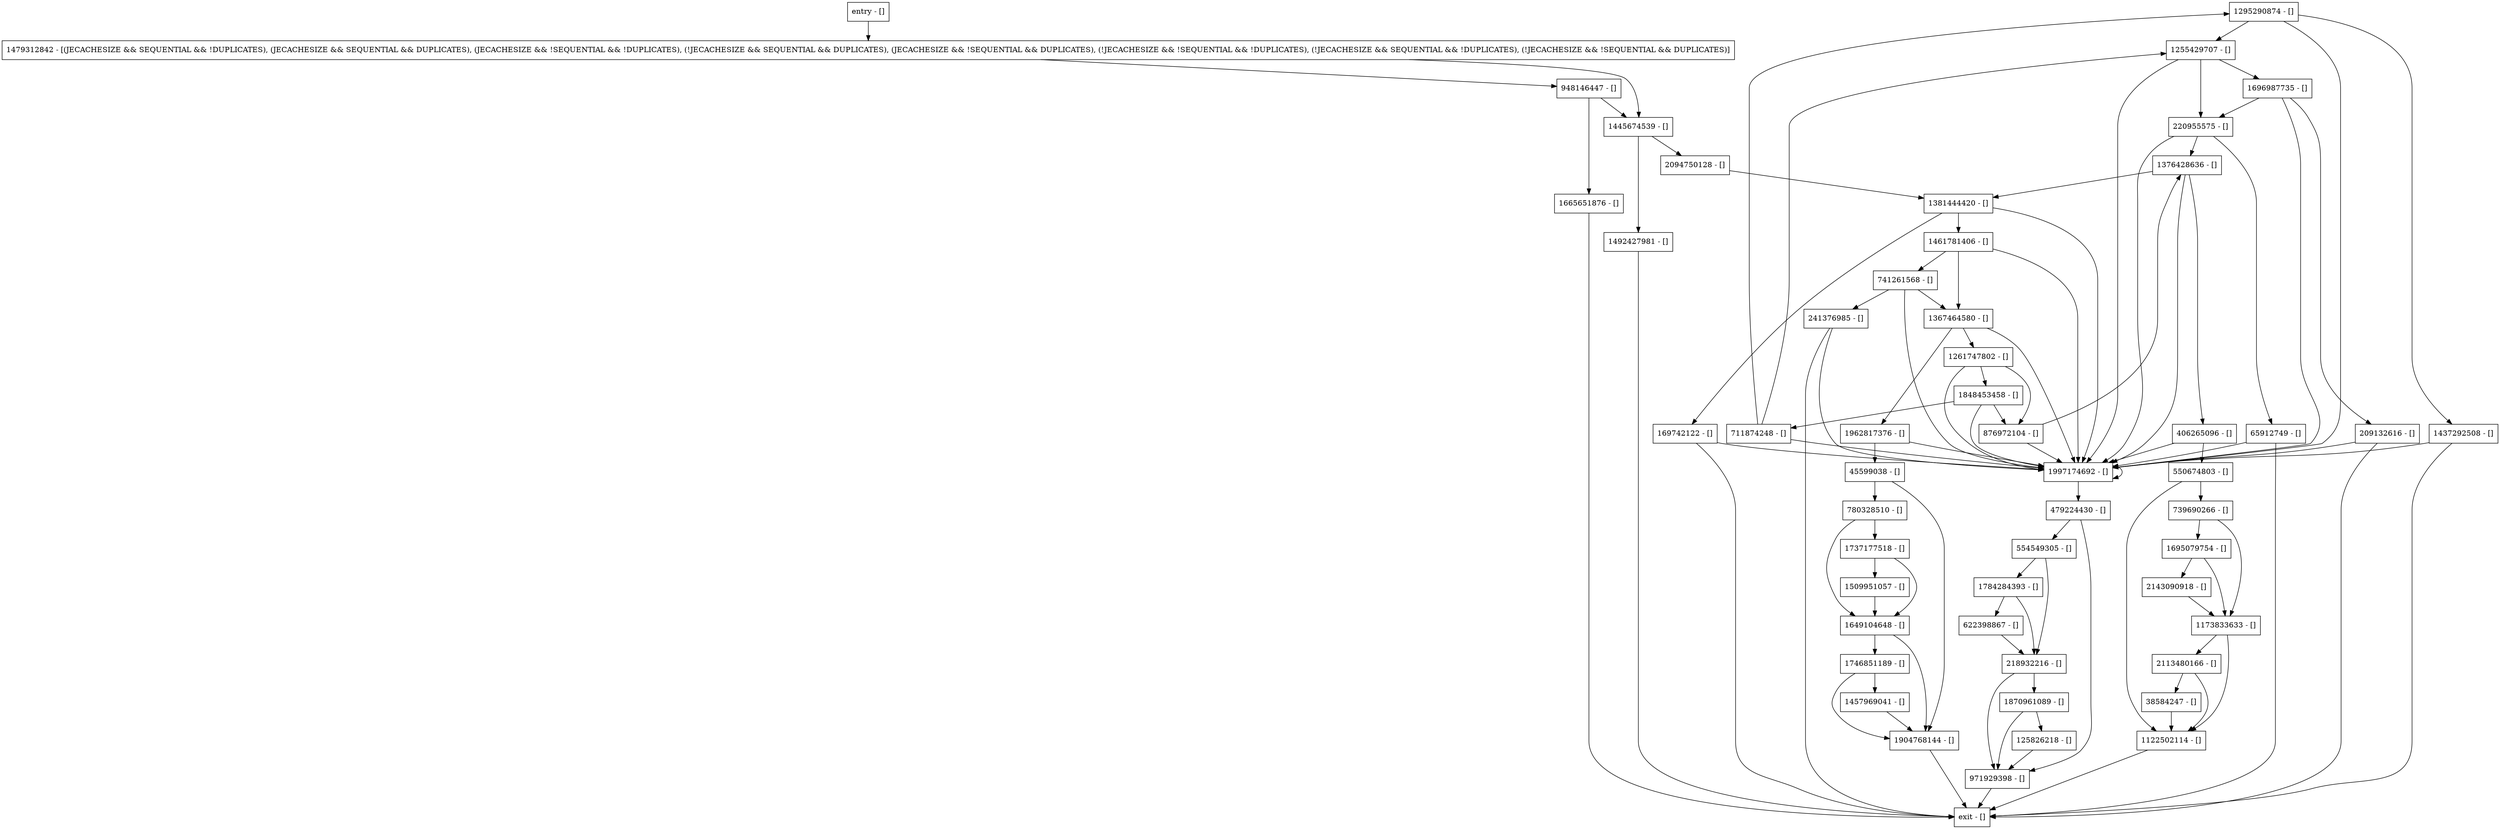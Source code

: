 digraph searchSplitsAllowed {
node [shape=record];
241376985 [label="241376985 - []"];
479224430 [label="479224430 - []"];
1962817376 [label="1962817376 - []"];
1784284393 [label="1784284393 - []"];
1437292508 [label="1437292508 - []"];
739690266 [label="739690266 - []"];
2094750128 [label="2094750128 - []"];
1376428636 [label="1376428636 - []"];
65912749 [label="65912749 - []"];
38584247 [label="38584247 - []"];
1997174692 [label="1997174692 - []"];
1173833633 [label="1173833633 - []"];
554549305 [label="554549305 - []"];
1255429707 [label="1255429707 - []"];
1367464580 [label="1367464580 - []"];
971929398 [label="971929398 - []"];
1381444420 [label="1381444420 - []"];
1295290874 [label="1295290874 - []"];
1848453458 [label="1848453458 - []"];
entry [label="entry - []"];
exit [label="exit - []"];
876972104 [label="876972104 - []"];
2113480166 [label="2113480166 - []"];
125826218 [label="125826218 - []"];
45599038 [label="45599038 - []"];
622398867 [label="622398867 - []"];
220955575 [label="220955575 - []"];
1696987735 [label="1696987735 - []"];
948146447 [label="948146447 - []"];
1479312842 [label="1479312842 - [(JECACHESIZE && SEQUENTIAL && !DUPLICATES), (JECACHESIZE && SEQUENTIAL && DUPLICATES), (JECACHESIZE && !SEQUENTIAL && !DUPLICATES), (!JECACHESIZE && SEQUENTIAL && DUPLICATES), (JECACHESIZE && !SEQUENTIAL && DUPLICATES), (!JECACHESIZE && !SEQUENTIAL && !DUPLICATES), (!JECACHESIZE && SEQUENTIAL && !DUPLICATES), (!JECACHESIZE && !SEQUENTIAL && DUPLICATES)]"];
1695079754 [label="1695079754 - []"];
1261747802 [label="1261747802 - []"];
1457969041 [label="1457969041 - []"];
711874248 [label="711874248 - []"];
1649104648 [label="1649104648 - []"];
2143090918 [label="2143090918 - []"];
209132616 [label="209132616 - []"];
1122502114 [label="1122502114 - []"];
1870961089 [label="1870961089 - []"];
550674803 [label="550674803 - []"];
1461781406 [label="1461781406 - []"];
406265096 [label="406265096 - []"];
1665651876 [label="1665651876 - []"];
1737177518 [label="1737177518 - []"];
218932216 [label="218932216 - []"];
1746851189 [label="1746851189 - []"];
780328510 [label="780328510 - []"];
1445674539 [label="1445674539 - []"];
1904768144 [label="1904768144 - []"];
1509951057 [label="1509951057 - []"];
1492427981 [label="1492427981 - []"];
169742122 [label="169742122 - []"];
741261568 [label="741261568 - []"];
entry;
exit;
241376985 -> exit;
241376985 -> 1997174692;
479224430 -> 554549305;
479224430 -> 971929398;
1962817376 -> 1997174692;
1962817376 -> 45599038;
1784284393 -> 218932216;
1784284393 -> 622398867;
1437292508 -> exit;
1437292508 -> 1997174692;
739690266 -> 1695079754;
739690266 -> 1173833633;
2094750128 -> 1381444420;
1376428636 -> 406265096;
1376428636 -> 1997174692;
1376428636 -> 1381444420;
65912749 -> exit;
65912749 -> 1997174692;
38584247 -> 1122502114;
1997174692 -> 1997174692;
1997174692 -> 479224430;
1173833633 -> 2113480166;
1173833633 -> 1122502114;
554549305 -> 218932216;
554549305 -> 1784284393;
1255429707 -> 220955575;
1255429707 -> 1997174692;
1255429707 -> 1696987735;
1367464580 -> 1261747802;
1367464580 -> 1997174692;
1367464580 -> 1962817376;
971929398 -> exit;
1381444420 -> 1461781406;
1381444420 -> 1997174692;
1381444420 -> 169742122;
1295290874 -> 1997174692;
1295290874 -> 1255429707;
1295290874 -> 1437292508;
1848453458 -> 876972104;
1848453458 -> 711874248;
1848453458 -> 1997174692;
entry -> 1479312842;
876972104 -> 1997174692;
876972104 -> 1376428636;
2113480166 -> 1122502114;
2113480166 -> 38584247;
125826218 -> 971929398;
45599038 -> 1904768144;
45599038 -> 780328510;
622398867 -> 218932216;
220955575 -> 1997174692;
220955575 -> 1376428636;
220955575 -> 65912749;
1696987735 -> 220955575;
1696987735 -> 1997174692;
1696987735 -> 209132616;
948146447 -> 1665651876;
948146447 -> 1445674539;
1479312842 -> 948146447;
1479312842 -> 1445674539;
1695079754 -> 1173833633;
1695079754 -> 2143090918;
1261747802 -> 876972104;
1261747802 -> 1997174692;
1261747802 -> 1848453458;
1457969041 -> 1904768144;
711874248 -> 1997174692;
711874248 -> 1255429707;
711874248 -> 1295290874;
1649104648 -> 1904768144;
1649104648 -> 1746851189;
2143090918 -> 1173833633;
209132616 -> exit;
209132616 -> 1997174692;
1122502114 -> exit;
1870961089 -> 125826218;
1870961089 -> 971929398;
550674803 -> 739690266;
550674803 -> 1122502114;
1461781406 -> 1997174692;
1461781406 -> 741261568;
1461781406 -> 1367464580;
406265096 -> 550674803;
406265096 -> 1997174692;
1665651876 -> exit;
1737177518 -> 1509951057;
1737177518 -> 1649104648;
218932216 -> 1870961089;
218932216 -> 971929398;
1746851189 -> 1904768144;
1746851189 -> 1457969041;
780328510 -> 1737177518;
780328510 -> 1649104648;
1445674539 -> 2094750128;
1445674539 -> 1492427981;
1904768144 -> exit;
1509951057 -> 1649104648;
1492427981 -> exit;
169742122 -> exit;
169742122 -> 1997174692;
741261568 -> 241376985;
741261568 -> 1997174692;
741261568 -> 1367464580;
}
